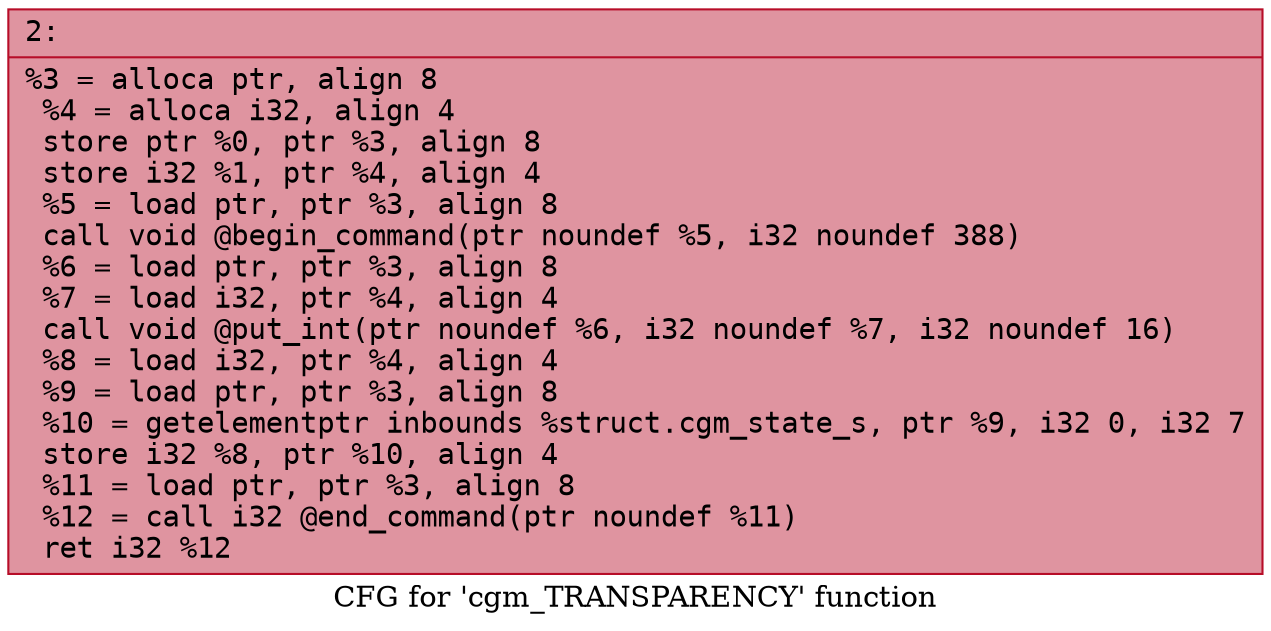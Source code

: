 digraph "CFG for 'cgm_TRANSPARENCY' function" {
	label="CFG for 'cgm_TRANSPARENCY' function";

	Node0x6000024c77a0 [shape=record,color="#b70d28ff", style=filled, fillcolor="#b70d2870" fontname="Courier",label="{2:\l|  %3 = alloca ptr, align 8\l  %4 = alloca i32, align 4\l  store ptr %0, ptr %3, align 8\l  store i32 %1, ptr %4, align 4\l  %5 = load ptr, ptr %3, align 8\l  call void @begin_command(ptr noundef %5, i32 noundef 388)\l  %6 = load ptr, ptr %3, align 8\l  %7 = load i32, ptr %4, align 4\l  call void @put_int(ptr noundef %6, i32 noundef %7, i32 noundef 16)\l  %8 = load i32, ptr %4, align 4\l  %9 = load ptr, ptr %3, align 8\l  %10 = getelementptr inbounds %struct.cgm_state_s, ptr %9, i32 0, i32 7\l  store i32 %8, ptr %10, align 4\l  %11 = load ptr, ptr %3, align 8\l  %12 = call i32 @end_command(ptr noundef %11)\l  ret i32 %12\l}"];
}
